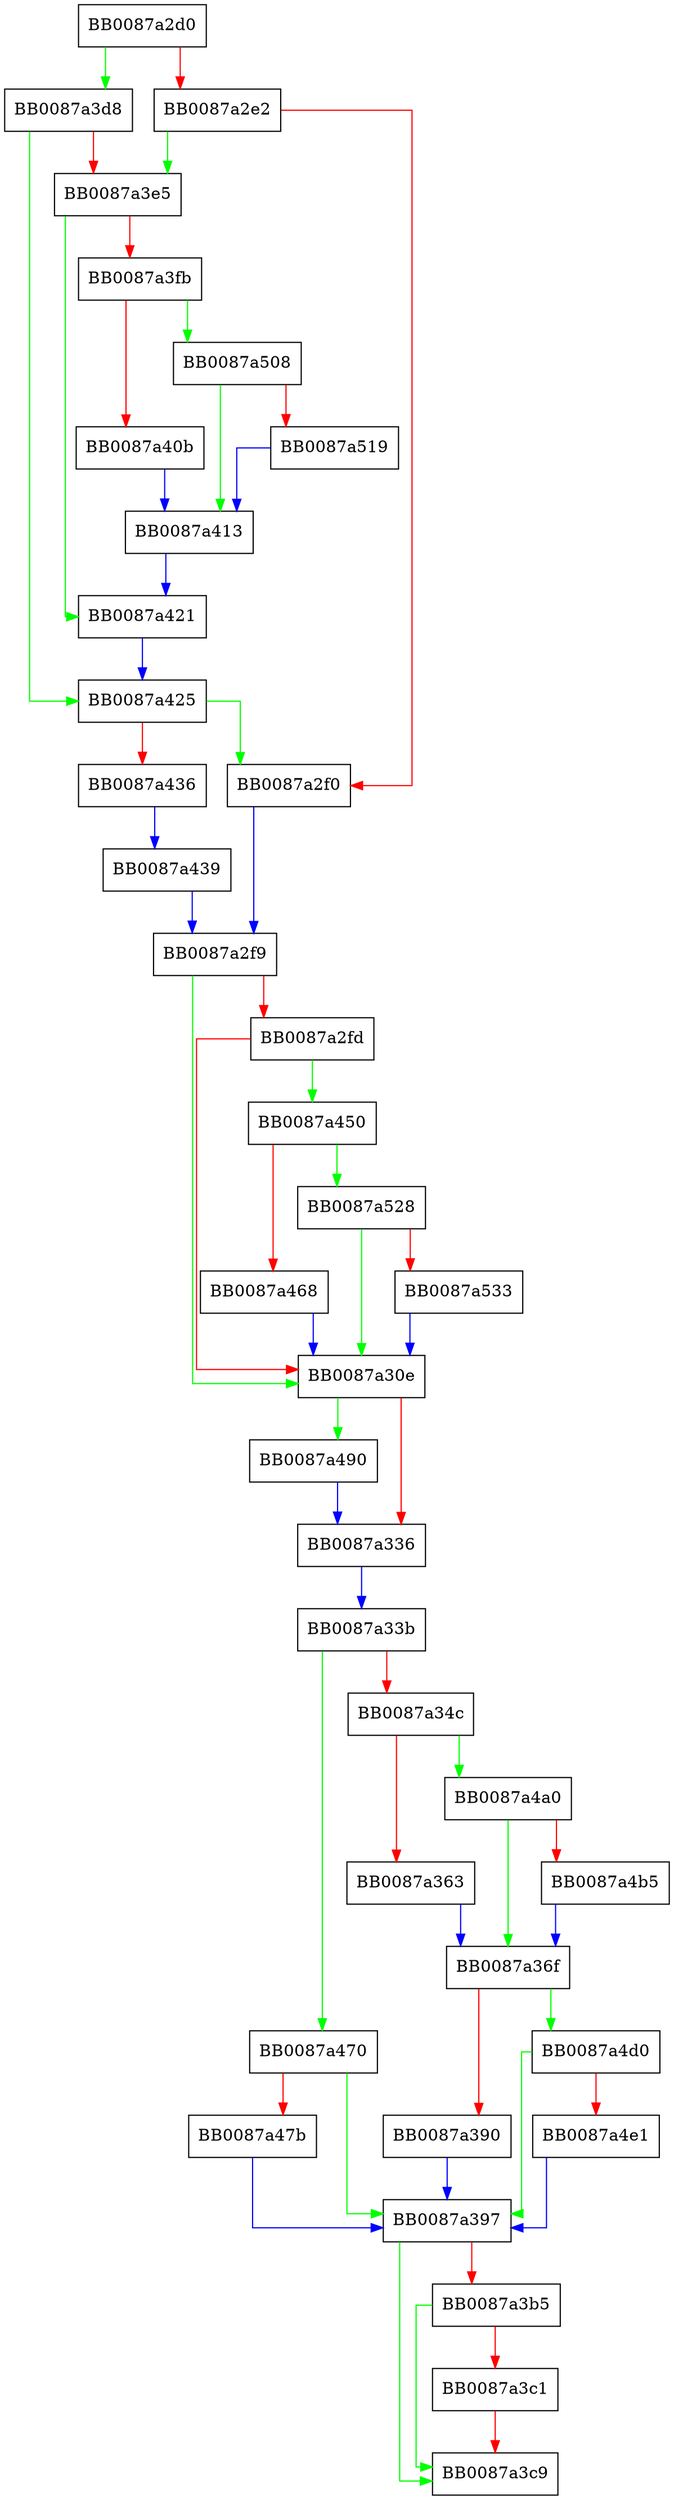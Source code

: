 digraph fclose {
  node [shape="box"];
  graph [splines=ortho];
  BB0087a2d0 -> BB0087a3d8 [color="green"];
  BB0087a2d0 -> BB0087a2e2 [color="red"];
  BB0087a2e2 -> BB0087a3e5 [color="green"];
  BB0087a2e2 -> BB0087a2f0 [color="red"];
  BB0087a2f0 -> BB0087a2f9 [color="blue"];
  BB0087a2f9 -> BB0087a30e [color="green"];
  BB0087a2f9 -> BB0087a2fd [color="red"];
  BB0087a2fd -> BB0087a450 [color="green"];
  BB0087a2fd -> BB0087a30e [color="red"];
  BB0087a30e -> BB0087a490 [color="green"];
  BB0087a30e -> BB0087a336 [color="red"];
  BB0087a336 -> BB0087a33b [color="blue"];
  BB0087a33b -> BB0087a470 [color="green"];
  BB0087a33b -> BB0087a34c [color="red"];
  BB0087a34c -> BB0087a4a0 [color="green"];
  BB0087a34c -> BB0087a363 [color="red"];
  BB0087a363 -> BB0087a36f [color="blue"];
  BB0087a36f -> BB0087a4d0 [color="green"];
  BB0087a36f -> BB0087a390 [color="red"];
  BB0087a390 -> BB0087a397 [color="blue"];
  BB0087a397 -> BB0087a3c9 [color="green"];
  BB0087a397 -> BB0087a3b5 [color="red"];
  BB0087a3b5 -> BB0087a3c9 [color="green"];
  BB0087a3b5 -> BB0087a3c1 [color="red"];
  BB0087a3c1 -> BB0087a3c9 [color="red"];
  BB0087a3d8 -> BB0087a425 [color="green"];
  BB0087a3d8 -> BB0087a3e5 [color="red"];
  BB0087a3e5 -> BB0087a421 [color="green"];
  BB0087a3e5 -> BB0087a3fb [color="red"];
  BB0087a3fb -> BB0087a508 [color="green"];
  BB0087a3fb -> BB0087a40b [color="red"];
  BB0087a40b -> BB0087a413 [color="blue"];
  BB0087a413 -> BB0087a421 [color="blue"];
  BB0087a421 -> BB0087a425 [color="blue"];
  BB0087a425 -> BB0087a2f0 [color="green"];
  BB0087a425 -> BB0087a436 [color="red"];
  BB0087a436 -> BB0087a439 [color="blue"];
  BB0087a439 -> BB0087a2f9 [color="blue"];
  BB0087a450 -> BB0087a528 [color="green"];
  BB0087a450 -> BB0087a468 [color="red"];
  BB0087a468 -> BB0087a30e [color="blue"];
  BB0087a470 -> BB0087a397 [color="green"];
  BB0087a470 -> BB0087a47b [color="red"];
  BB0087a47b -> BB0087a397 [color="blue"];
  BB0087a490 -> BB0087a336 [color="blue"];
  BB0087a4a0 -> BB0087a36f [color="green"];
  BB0087a4a0 -> BB0087a4b5 [color="red"];
  BB0087a4b5 -> BB0087a36f [color="blue"];
  BB0087a4d0 -> BB0087a397 [color="green"];
  BB0087a4d0 -> BB0087a4e1 [color="red"];
  BB0087a4e1 -> BB0087a397 [color="blue"];
  BB0087a508 -> BB0087a413 [color="green"];
  BB0087a508 -> BB0087a519 [color="red"];
  BB0087a519 -> BB0087a413 [color="blue"];
  BB0087a528 -> BB0087a30e [color="green"];
  BB0087a528 -> BB0087a533 [color="red"];
  BB0087a533 -> BB0087a30e [color="blue"];
}